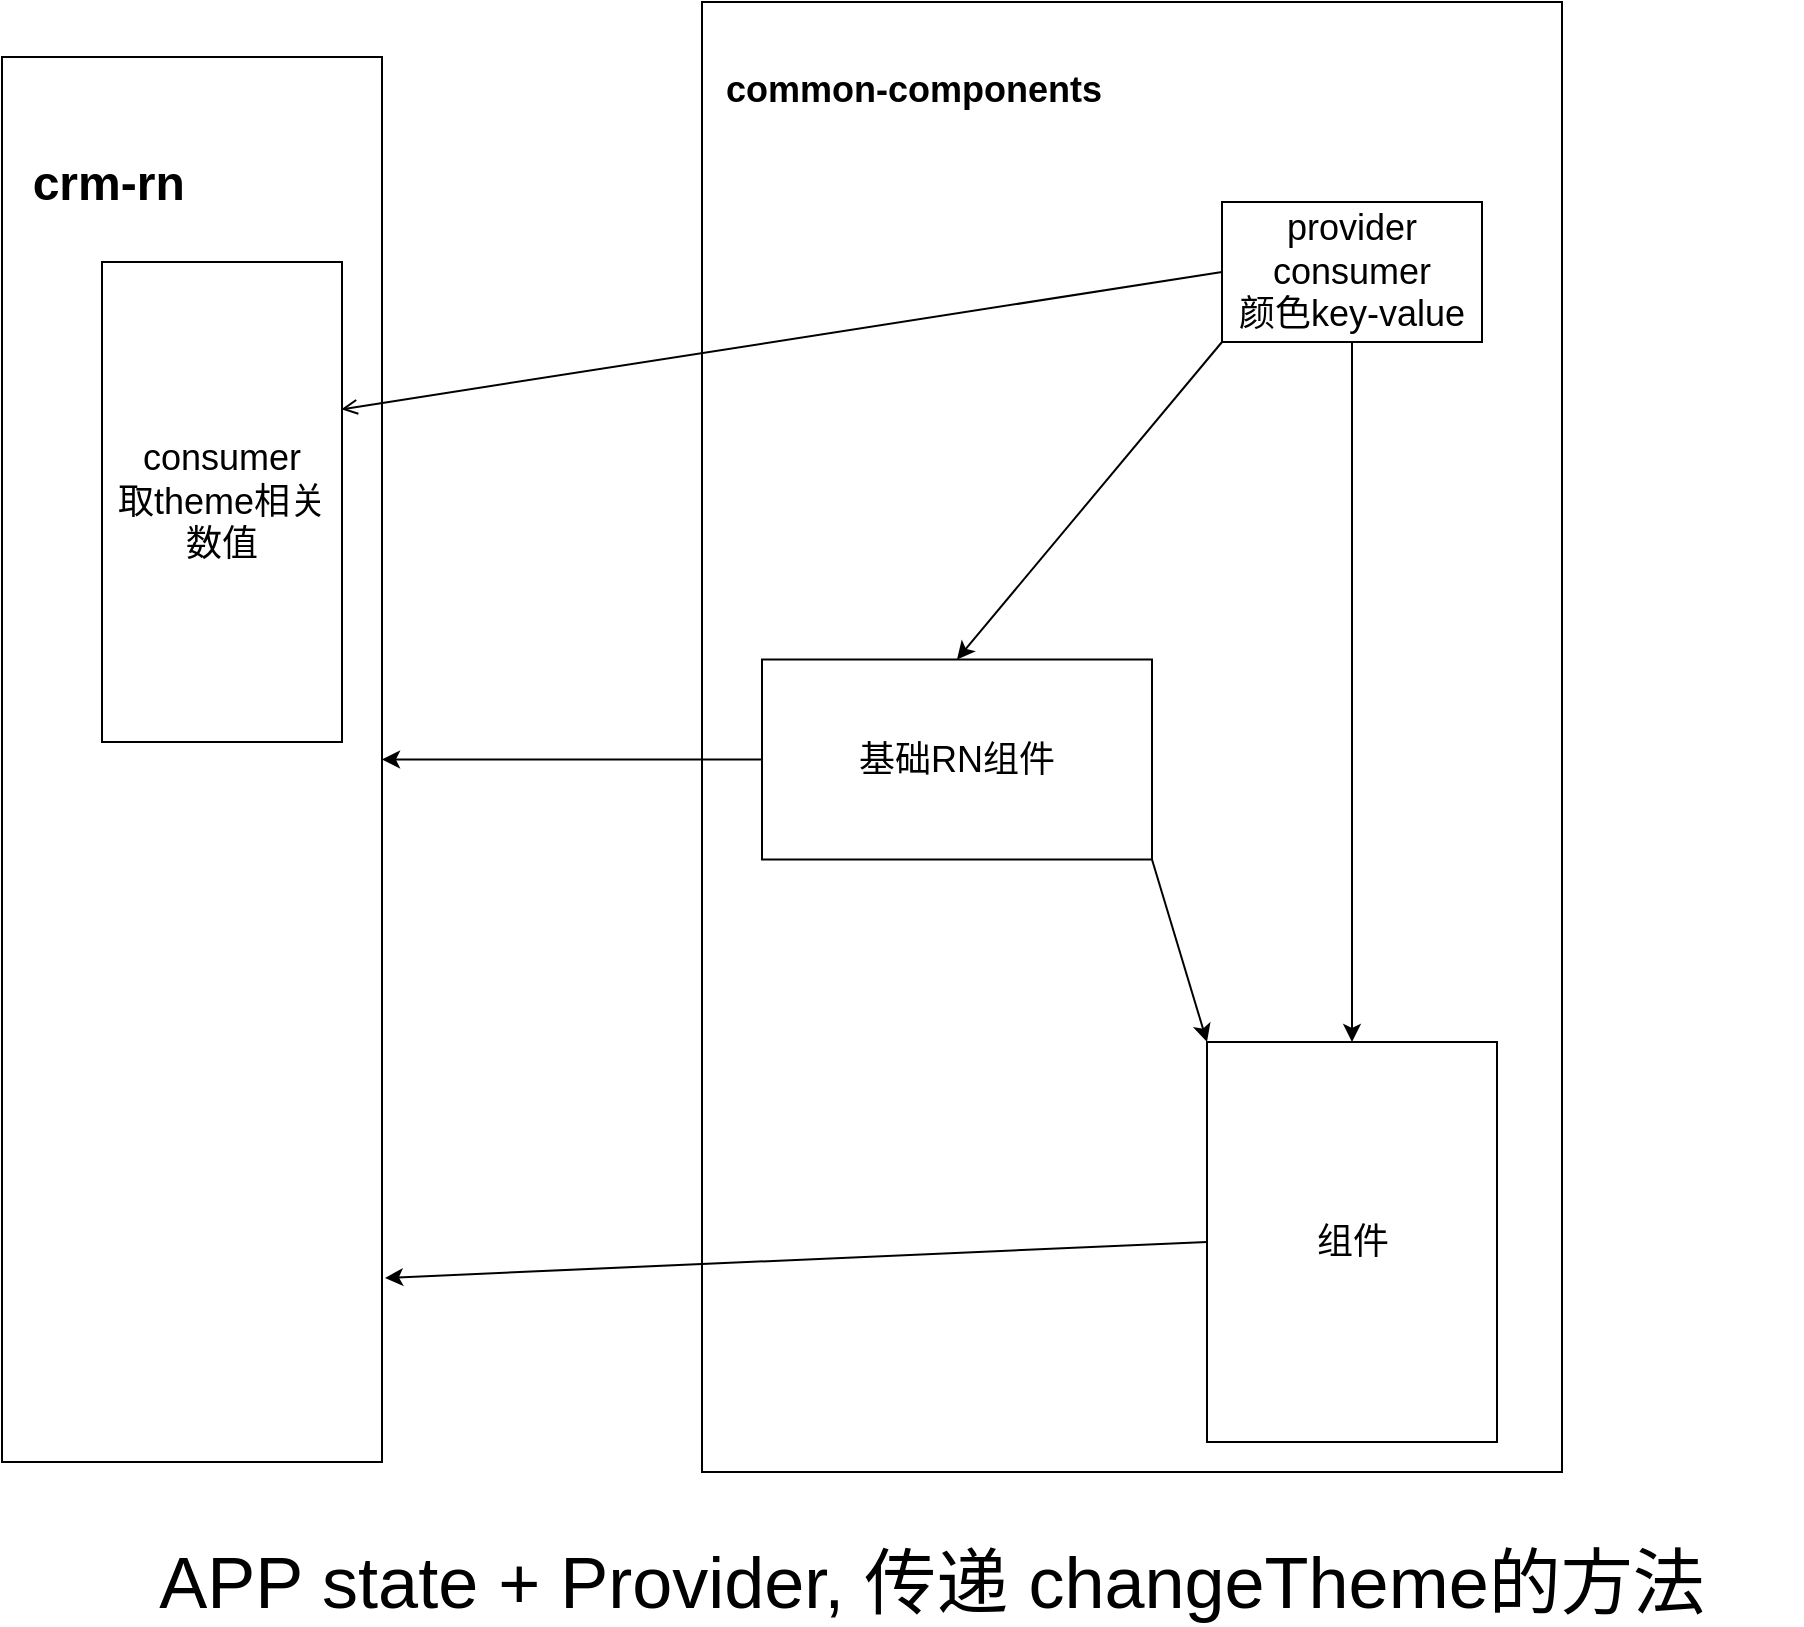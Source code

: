 <mxfile version="13.6.5" type="github">
  <diagram id="prtHgNgQTEPvFCAcTncT" name="Page-1">
    <mxGraphModel dx="1630" dy="1082" grid="1" gridSize="10" guides="1" tooltips="1" connect="1" arrows="1" fold="1" page="1" pageScale="1" pageWidth="827" pageHeight="1169" math="0" shadow="0">
      <root>
        <mxCell id="0" />
        <mxCell id="1" parent="0" />
        <mxCell id="0dNkAYRWwbL5-neP0y7Q-1" value="&lt;b style=&quot;font-size: 18px&quot;&gt;&amp;nbsp; common-components&lt;br&gt;&lt;br&gt;&lt;br&gt;&lt;br&gt;&lt;br&gt;&lt;br&gt;&lt;br&gt;&lt;br&gt;&lt;br&gt;&lt;br&gt;&lt;br&gt;&lt;br&gt;&lt;br&gt;&lt;br&gt;&lt;br&gt;&lt;br&gt;&lt;br&gt;&lt;br&gt;&lt;br&gt;&lt;br&gt;&lt;br&gt;&lt;br&gt;&lt;br&gt;&lt;br&gt;&lt;br&gt;&lt;br&gt;&lt;br&gt;&lt;br&gt;&lt;br&gt;&lt;br&gt;&lt;br&gt;&lt;/b&gt;" style="rounded=0;whiteSpace=wrap;html=1;align=left;" parent="1" vertex="1">
          <mxGeometry x="460" y="270" width="430" height="735" as="geometry" />
        </mxCell>
        <mxCell id="0dNkAYRWwbL5-neP0y7Q-2" style="rounded=0;orthogonalLoop=1;jettySize=auto;html=1;exitX=0;exitY=1;exitDx=0;exitDy=0;entryX=0.5;entryY=0;entryDx=0;entryDy=0;" parent="1" source="0dNkAYRWwbL5-neP0y7Q-3" target="0dNkAYRWwbL5-neP0y7Q-11" edge="1">
          <mxGeometry relative="1" as="geometry" />
        </mxCell>
        <mxCell id="0dNkAYRWwbL5-neP0y7Q-3" value="&lt;font style=&quot;font-size: 18px&quot;&gt;&lt;span&gt;provider&lt;/span&gt;&lt;br&gt;&lt;span&gt;consumer&lt;br&gt;&lt;/span&gt;颜色key-value&lt;/font&gt;&lt;span&gt;&lt;br&gt;&lt;/span&gt;" style="rounded=0;whiteSpace=wrap;html=1;" parent="1" vertex="1">
          <mxGeometry x="720" y="370" width="130" height="70" as="geometry" />
        </mxCell>
        <mxCell id="0dNkAYRWwbL5-neP0y7Q-4" value="&lt;font style=&quot;font-size: 24px&quot;&gt;&lt;b&gt;&amp;nbsp; crm-rn&lt;br&gt;&lt;br&gt;&lt;br&gt;&lt;br&gt;&lt;br&gt;&lt;br&gt;&lt;br&gt;&lt;br&gt;&lt;br&gt;&lt;br&gt;&lt;br&gt;&lt;br&gt;&lt;br&gt;&lt;br&gt;&lt;br&gt;&lt;br&gt;&lt;br&gt;&lt;br&gt;&lt;br&gt;&lt;br&gt;&lt;br&gt;&lt;/b&gt;&lt;/font&gt;" style="rounded=0;whiteSpace=wrap;html=1;align=left;" parent="1" vertex="1">
          <mxGeometry x="110" y="297.5" width="190" height="702.5" as="geometry" />
        </mxCell>
        <mxCell id="0dNkAYRWwbL5-neP0y7Q-5" value="&lt;font style=&quot;font-size: 18px&quot;&gt;组件&lt;/font&gt;" style="rounded=0;whiteSpace=wrap;html=1;" parent="1" vertex="1">
          <mxGeometry x="712.5" y="790" width="145" height="200" as="geometry" />
        </mxCell>
        <mxCell id="0dNkAYRWwbL5-neP0y7Q-6" value="" style="endArrow=open;html=1;exitX=0;exitY=0.5;exitDx=0;exitDy=0;startArrow=none;startFill=0;endFill=0;entryX=0.997;entryY=0.307;entryDx=0;entryDy=0;entryPerimeter=0;" parent="1" source="0dNkAYRWwbL5-neP0y7Q-3" target="0dNkAYRWwbL5-neP0y7Q-8" edge="1">
          <mxGeometry width="50" height="50" relative="1" as="geometry">
            <mxPoint x="550" y="370" as="sourcePoint" />
            <mxPoint x="300" y="410" as="targetPoint" />
          </mxGeometry>
        </mxCell>
        <mxCell id="0dNkAYRWwbL5-neP0y7Q-7" value="" style="endArrow=classic;html=1;entryX=0.5;entryY=0;entryDx=0;entryDy=0;exitX=0.5;exitY=1;exitDx=0;exitDy=0;" parent="1" source="0dNkAYRWwbL5-neP0y7Q-3" target="0dNkAYRWwbL5-neP0y7Q-5" edge="1">
          <mxGeometry width="50" height="50" relative="1" as="geometry">
            <mxPoint x="390" y="440" as="sourcePoint" />
            <mxPoint x="440" y="390" as="targetPoint" />
          </mxGeometry>
        </mxCell>
        <mxCell id="0dNkAYRWwbL5-neP0y7Q-8" value="&lt;font style=&quot;font-size: 18px&quot;&gt;&lt;span&gt;consumer&lt;/span&gt;&lt;br&gt;&lt;span&gt;取theme相关数值&lt;/span&gt;&lt;/font&gt;" style="rounded=0;whiteSpace=wrap;html=1;" parent="1" vertex="1">
          <mxGeometry x="160" y="400" width="120" height="240" as="geometry" />
        </mxCell>
        <mxCell id="0dNkAYRWwbL5-neP0y7Q-9" style="edgeStyle=orthogonalEdgeStyle;rounded=0;orthogonalLoop=1;jettySize=auto;html=1;exitX=0;exitY=0.5;exitDx=0;exitDy=0;" parent="1" source="0dNkAYRWwbL5-neP0y7Q-11" target="0dNkAYRWwbL5-neP0y7Q-4" edge="1">
          <mxGeometry relative="1" as="geometry" />
        </mxCell>
        <mxCell id="0dNkAYRWwbL5-neP0y7Q-10" style="rounded=0;orthogonalLoop=1;jettySize=auto;html=1;exitX=1;exitY=1;exitDx=0;exitDy=0;entryX=0;entryY=0;entryDx=0;entryDy=0;" parent="1" source="0dNkAYRWwbL5-neP0y7Q-11" target="0dNkAYRWwbL5-neP0y7Q-5" edge="1">
          <mxGeometry relative="1" as="geometry" />
        </mxCell>
        <mxCell id="0dNkAYRWwbL5-neP0y7Q-11" value="&lt;font style=&quot;font-size: 18px&quot;&gt;基础RN组件&lt;/font&gt;" style="rounded=0;whiteSpace=wrap;html=1;fillColor=none;gradientColor=none;" parent="1" vertex="1">
          <mxGeometry x="490" y="598.75" width="195" height="100" as="geometry" />
        </mxCell>
        <mxCell id="0dNkAYRWwbL5-neP0y7Q-12" value="" style="endArrow=classic;html=1;exitX=0;exitY=0.5;exitDx=0;exitDy=0;entryX=1.008;entryY=0.869;entryDx=0;entryDy=0;entryPerimeter=0;" parent="1" source="0dNkAYRWwbL5-neP0y7Q-5" target="0dNkAYRWwbL5-neP0y7Q-4" edge="1">
          <mxGeometry width="50" height="50" relative="1" as="geometry">
            <mxPoint x="600" y="650" as="sourcePoint" />
            <mxPoint x="650" y="600" as="targetPoint" />
          </mxGeometry>
        </mxCell>
        <mxCell id="0dNkAYRWwbL5-neP0y7Q-13" value="&lt;font style=&quot;font-size: 36px&quot;&gt;APP state + Provider, 传递 changeTheme的方法&lt;/font&gt;" style="text;html=1;strokeColor=none;fillColor=none;align=center;verticalAlign=middle;whiteSpace=wrap;rounded=0;" parent="1" vertex="1">
          <mxGeometry x="140" y="1050" width="870" height="20" as="geometry" />
        </mxCell>
      </root>
    </mxGraphModel>
  </diagram>
</mxfile>
